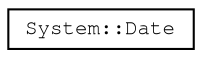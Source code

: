 digraph "Graphical Class Hierarchy"
{
 // LATEX_PDF_SIZE
  edge [fontname="FreeMono",fontsize="10",labelfontname="FreeMono",labelfontsize="10"];
  node [fontname="FreeMono",fontsize="10",shape=record];
  rankdir="LR";
  Node0 [label="System::Date",height=0.2,width=0.4,color="black", fillcolor="white", style="filled",URL="$class_system_1_1_date.html",tooltip=" "];
}
